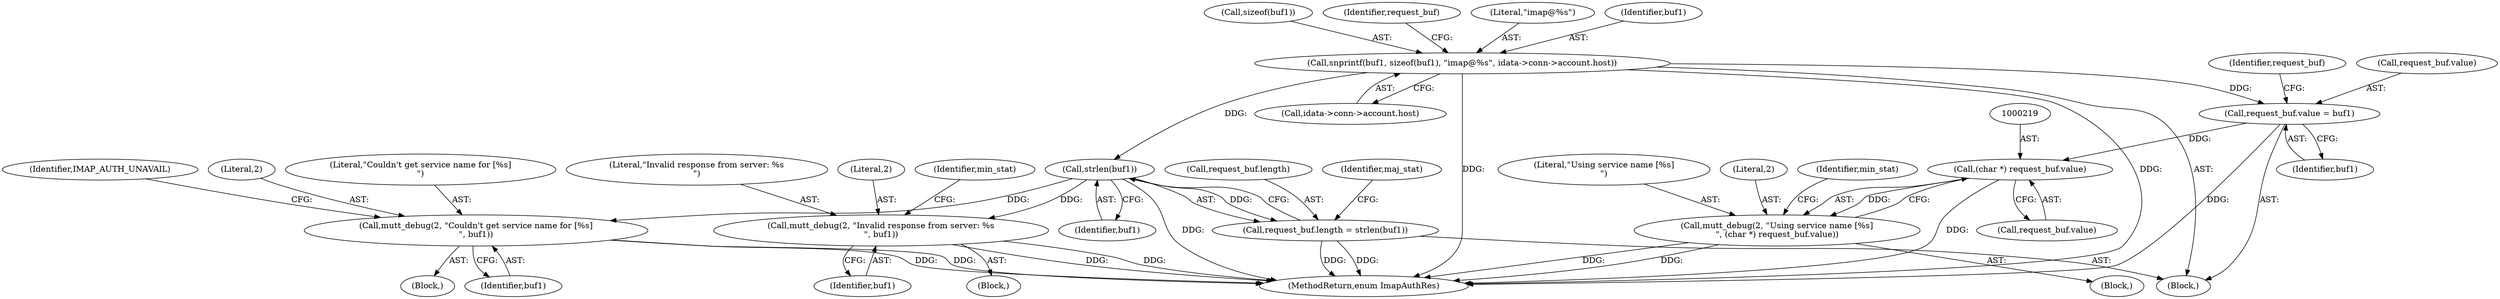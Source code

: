 digraph "0_neomutt_6f163e07ae68654d7ac5268cbb7565f6df79ad85_0@API" {
"1000157" [label="(Call,snprintf(buf1, sizeof(buf1), \"imap@%s\", idata->conn->account.host))"];
"1000169" [label="(Call,request_buf.value = buf1)"];
"1000218" [label="(Call,(char *) request_buf.value)"];
"1000215" [label="(Call,mutt_debug(2, \"Using service name [%s]\n\", (char *) request_buf.value))"];
"1000178" [label="(Call,strlen(buf1))"];
"1000174" [label="(Call,request_buf.length = strlen(buf1))"];
"1000195" [label="(Call,mutt_debug(2, \"Couldn't get service name for [%s]\n\", buf1))"];
"1000299" [label="(Call,mutt_debug(2, \"Invalid response from server: %s\n\", buf1))"];
"1000195" [label="(Call,mutt_debug(2, \"Couldn't get service name for [%s]\n\", buf1))"];
"1000206" [label="(Block,)"];
"1000174" [label="(Call,request_buf.length = strlen(buf1))"];
"1000159" [label="(Call,sizeof(buf1))"];
"1000194" [label="(Block,)"];
"1000198" [label="(Identifier,buf1)"];
"1000173" [label="(Identifier,buf1)"];
"1000216" [label="(Literal,2)"];
"1000299" [label="(Call,mutt_debug(2, \"Invalid response from server: %s\n\", buf1))"];
"1000196" [label="(Literal,2)"];
"1000301" [label="(Literal,\"Invalid response from server: %s\n\")"];
"1000225" [label="(Identifier,min_stat)"];
"1000218" [label="(Call,(char *) request_buf.value)"];
"1000197" [label="(Literal,\"Couldn't get service name for [%s]\n\")"];
"1000215" [label="(Call,mutt_debug(2, \"Using service name [%s]\n\", (char *) request_buf.value))"];
"1000302" [label="(Identifier,buf1)"];
"1000181" [label="(Identifier,maj_stat)"];
"1000170" [label="(Call,request_buf.value)"];
"1000217" [label="(Literal,\"Using service name [%s]\n\")"];
"1000171" [label="(Identifier,request_buf)"];
"1000220" [label="(Call,request_buf.value)"];
"1000169" [label="(Call,request_buf.value = buf1)"];
"1000176" [label="(Identifier,request_buf)"];
"1000161" [label="(Literal,\"imap@%s\")"];
"1000200" [label="(Identifier,IMAP_AUTH_UNAVAIL)"];
"1000158" [label="(Identifier,buf1)"];
"1000300" [label="(Literal,2)"];
"1000120" [label="(Block,)"];
"1000162" [label="(Call,idata->conn->account.host)"];
"1000175" [label="(Call,request_buf.length)"];
"1000782" [label="(MethodReturn,enum ImapAuthRes)"];
"1000305" [label="(Identifier,min_stat)"];
"1000298" [label="(Block,)"];
"1000178" [label="(Call,strlen(buf1))"];
"1000179" [label="(Identifier,buf1)"];
"1000157" [label="(Call,snprintf(buf1, sizeof(buf1), \"imap@%s\", idata->conn->account.host))"];
"1000157" -> "1000120"  [label="AST: "];
"1000157" -> "1000162"  [label="CFG: "];
"1000158" -> "1000157"  [label="AST: "];
"1000159" -> "1000157"  [label="AST: "];
"1000161" -> "1000157"  [label="AST: "];
"1000162" -> "1000157"  [label="AST: "];
"1000171" -> "1000157"  [label="CFG: "];
"1000157" -> "1000782"  [label="DDG: "];
"1000157" -> "1000782"  [label="DDG: "];
"1000157" -> "1000169"  [label="DDG: "];
"1000157" -> "1000178"  [label="DDG: "];
"1000169" -> "1000120"  [label="AST: "];
"1000169" -> "1000173"  [label="CFG: "];
"1000170" -> "1000169"  [label="AST: "];
"1000173" -> "1000169"  [label="AST: "];
"1000176" -> "1000169"  [label="CFG: "];
"1000169" -> "1000782"  [label="DDG: "];
"1000169" -> "1000218"  [label="DDG: "];
"1000218" -> "1000215"  [label="AST: "];
"1000218" -> "1000220"  [label="CFG: "];
"1000219" -> "1000218"  [label="AST: "];
"1000220" -> "1000218"  [label="AST: "];
"1000215" -> "1000218"  [label="CFG: "];
"1000218" -> "1000782"  [label="DDG: "];
"1000218" -> "1000215"  [label="DDG: "];
"1000215" -> "1000206"  [label="AST: "];
"1000216" -> "1000215"  [label="AST: "];
"1000217" -> "1000215"  [label="AST: "];
"1000225" -> "1000215"  [label="CFG: "];
"1000215" -> "1000782"  [label="DDG: "];
"1000215" -> "1000782"  [label="DDG: "];
"1000178" -> "1000174"  [label="AST: "];
"1000178" -> "1000179"  [label="CFG: "];
"1000179" -> "1000178"  [label="AST: "];
"1000174" -> "1000178"  [label="CFG: "];
"1000178" -> "1000782"  [label="DDG: "];
"1000178" -> "1000174"  [label="DDG: "];
"1000178" -> "1000195"  [label="DDG: "];
"1000178" -> "1000299"  [label="DDG: "];
"1000174" -> "1000120"  [label="AST: "];
"1000175" -> "1000174"  [label="AST: "];
"1000181" -> "1000174"  [label="CFG: "];
"1000174" -> "1000782"  [label="DDG: "];
"1000174" -> "1000782"  [label="DDG: "];
"1000195" -> "1000194"  [label="AST: "];
"1000195" -> "1000198"  [label="CFG: "];
"1000196" -> "1000195"  [label="AST: "];
"1000197" -> "1000195"  [label="AST: "];
"1000198" -> "1000195"  [label="AST: "];
"1000200" -> "1000195"  [label="CFG: "];
"1000195" -> "1000782"  [label="DDG: "];
"1000195" -> "1000782"  [label="DDG: "];
"1000299" -> "1000298"  [label="AST: "];
"1000299" -> "1000302"  [label="CFG: "];
"1000300" -> "1000299"  [label="AST: "];
"1000301" -> "1000299"  [label="AST: "];
"1000302" -> "1000299"  [label="AST: "];
"1000305" -> "1000299"  [label="CFG: "];
"1000299" -> "1000782"  [label="DDG: "];
"1000299" -> "1000782"  [label="DDG: "];
}
